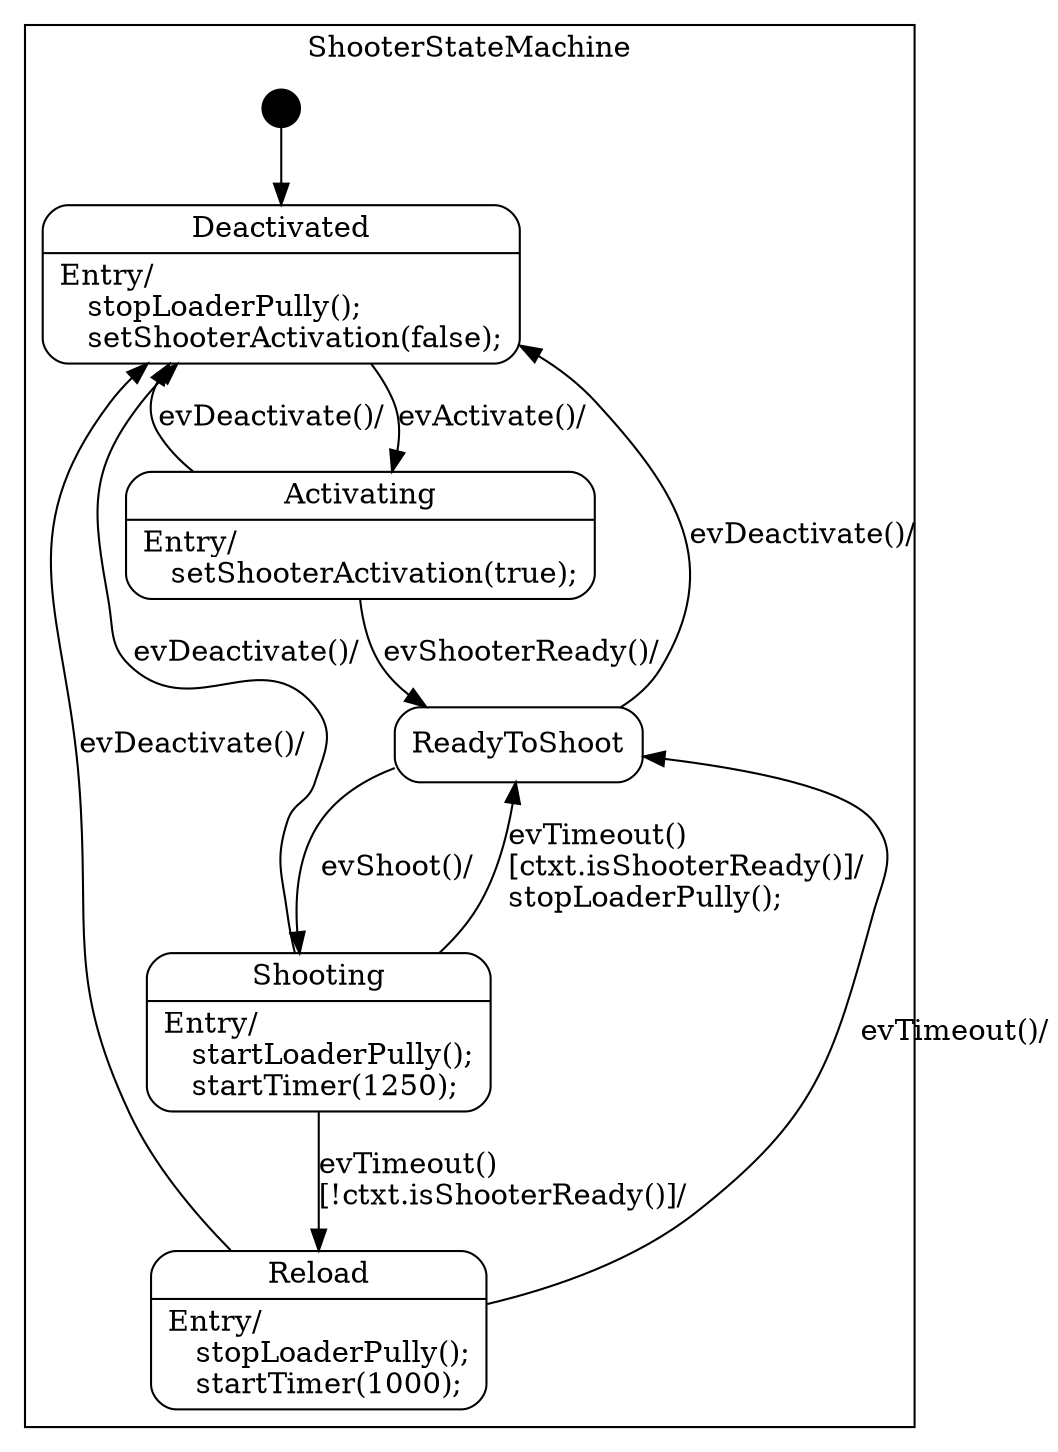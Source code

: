 digraph ShooterStateMachine {

    node
        [shape=Mrecord width=1.5];

    subgraph cluster_ShooterStateMachine {

        label="ShooterStateMachine";

        //
        // States (Nodes)
        //

        "ShooterStateMachine::Deactivated"
            [label="{Deactivated|Entry/\l&nbsp;&nbsp;&nbsp;stopLoaderPully();\l&nbsp;&nbsp;&nbsp;setShooterActivation(false);\l}"];

        "ShooterStateMachine::Activating"
            [label="{Activating|Entry/\l&nbsp;&nbsp;&nbsp;setShooterActivation(true);\l}"];

        "ShooterStateMachine::Reload"
            [label="{Reload|Entry/\l&nbsp;&nbsp;&nbsp;stopLoaderPully();\l&nbsp;&nbsp;&nbsp;startTimer(1000);\l}"];

        "ShooterStateMachine::ReadyToShoot"
            [label="{ReadyToShoot}"];

        "ShooterStateMachine::Shooting"
            [label="{Shooting|Entry/\l&nbsp;&nbsp;&nbsp;startLoaderPully();\l&nbsp;&nbsp;&nbsp;startTimer(1250);\l}"];

        "%start"
            [label="" shape=circle style=filled fillcolor=black width=0.25];

        //
        // Transitions (Edges)
        //

        "ShooterStateMachine::Deactivated" -> "ShooterStateMachine::Activating"
            [label="evActivate()/\l"];

        "ShooterStateMachine::Activating" -> "ShooterStateMachine::ReadyToShoot"
            [label="evShooterReady()/\l"];

        "ShooterStateMachine::Activating" -> "ShooterStateMachine::Deactivated"
            [label="evDeactivate()/\l"];

        "ShooterStateMachine::Reload" -> "ShooterStateMachine::ReadyToShoot"
            [label="evTimeout()/\l"];

        "ShooterStateMachine::Reload" -> "ShooterStateMachine::Deactivated"
            [label="evDeactivate()/\l"];

        "ShooterStateMachine::ReadyToShoot" -> "ShooterStateMachine::Shooting"
            [label="evShoot()/\l"];

        "ShooterStateMachine::ReadyToShoot" -> "ShooterStateMachine::Deactivated"
            [label="evDeactivate()/\l"];

        "ShooterStateMachine::Shooting" -> "ShooterStateMachine::ReadyToShoot"
            [label="evTimeout()\l\[ctxt.isShooterReady()\]/\lstopLoaderPully();\l"];

        "ShooterStateMachine::Shooting" -> "ShooterStateMachine::Reload"
            [label="evTimeout()\l\[!ctxt.isShooterReady()\]/\l"];

        "ShooterStateMachine::Shooting" -> "ShooterStateMachine::Deactivated"
            [label="evDeactivate()/\l"];

        "%start" -> "ShooterStateMachine::Deactivated"
    }

}

